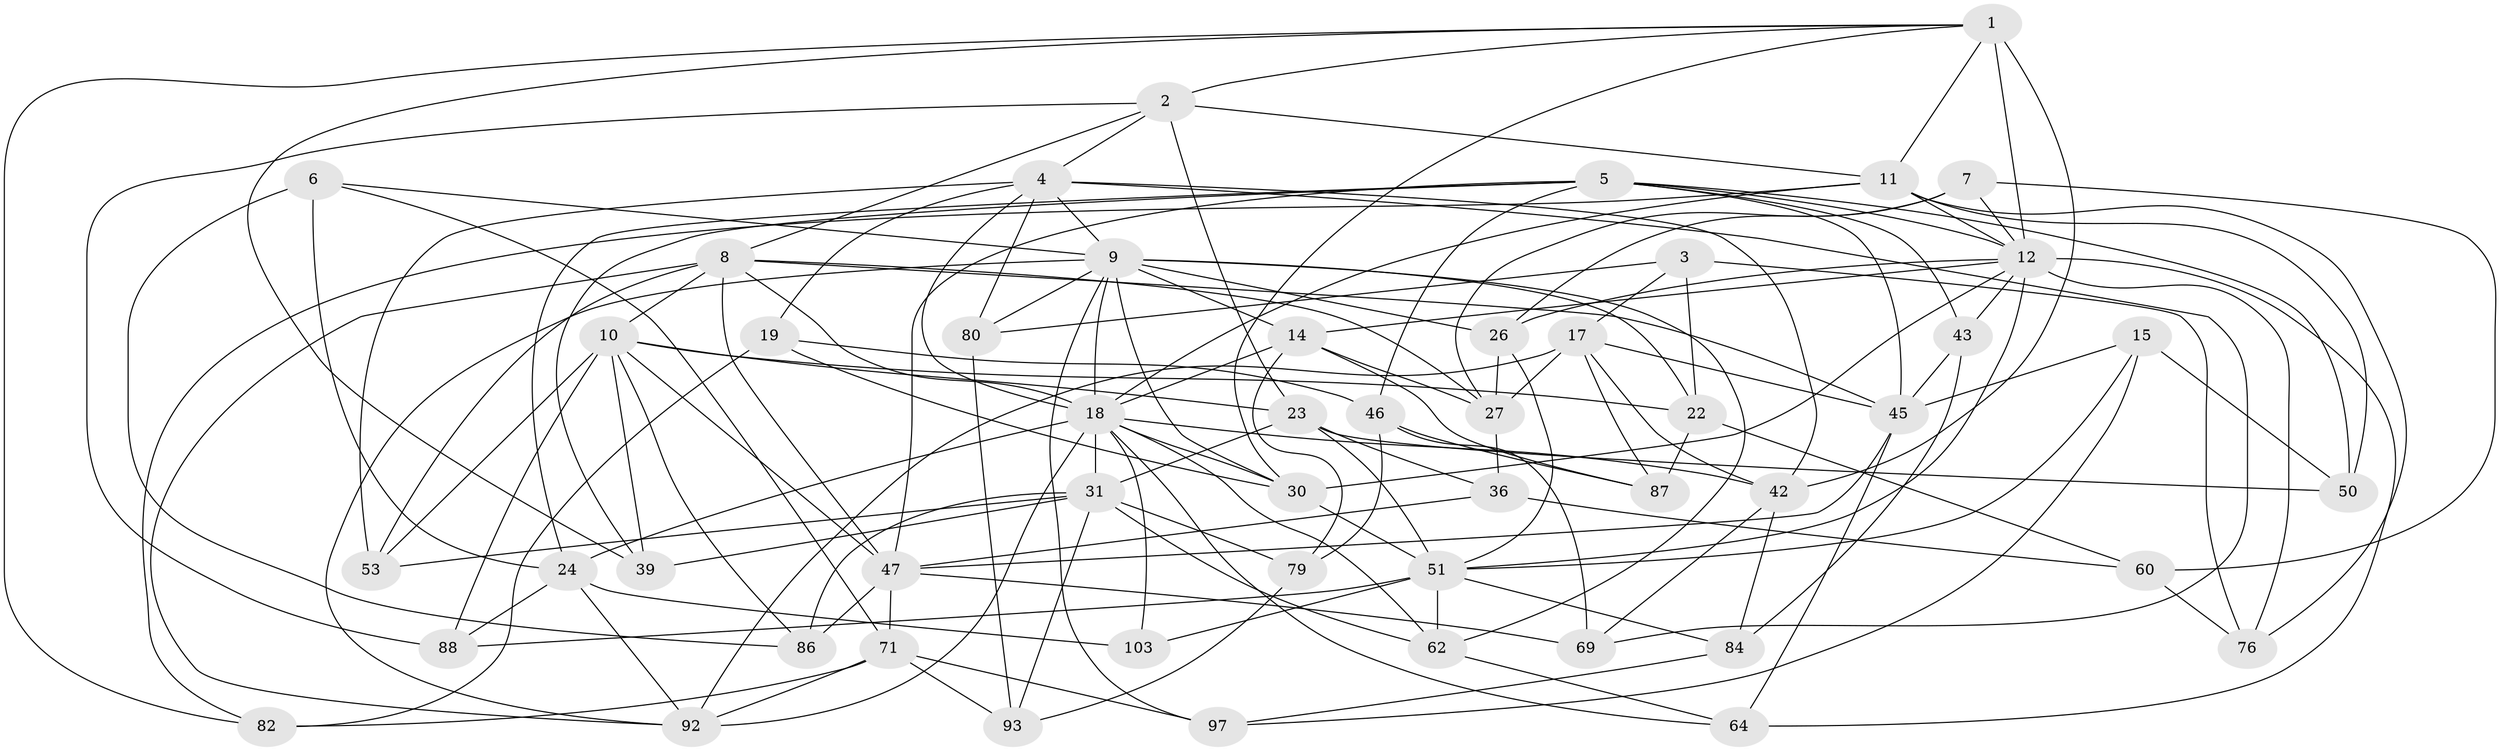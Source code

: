 // original degree distribution, {4: 1.0}
// Generated by graph-tools (version 1.1) at 2025/16/03/09/25 04:16:23]
// undirected, 51 vertices, 144 edges
graph export_dot {
graph [start="1"]
  node [color=gray90,style=filled];
  1 [super="+13"];
  2 [super="+61"];
  3;
  4 [super="+32"];
  5 [super="+38+21"];
  6;
  7;
  8 [super="+25"];
  9 [super="+28+34+58+63"];
  10 [super="+29"];
  11 [super="+94+37"];
  12 [super="+98+96+16"];
  14 [super="+41"];
  15;
  17 [super="+66"];
  18 [super="+101+20"];
  19;
  22 [super="+56"];
  23 [super="+78"];
  24 [super="+33"];
  26 [super="+83"];
  27 [super="+35"];
  30 [super="+89"];
  31 [super="+40"];
  36;
  39;
  42 [super="+44"];
  43;
  45 [super="+57+48"];
  46 [super="+77"];
  47 [super="+75+68"];
  50;
  51 [super="+55"];
  53;
  60;
  62 [super="+90"];
  64;
  69;
  71 [super="+85"];
  76;
  79;
  80;
  82;
  84;
  86;
  87;
  88;
  92 [super="+95"];
  93;
  97;
  103;
  1 -- 12 [weight=4];
  1 -- 2;
  1 -- 39;
  1 -- 42;
  1 -- 11;
  1 -- 82;
  1 -- 30;
  2 -- 4;
  2 -- 88;
  2 -- 8;
  2 -- 11;
  2 -- 23;
  3 -- 17;
  3 -- 76;
  3 -- 80;
  3 -- 22;
  4 -- 42;
  4 -- 80;
  4 -- 19;
  4 -- 53;
  4 -- 69;
  4 -- 18;
  4 -- 9;
  5 -- 46 [weight=2];
  5 -- 24;
  5 -- 45 [weight=2];
  5 -- 43;
  5 -- 12;
  5 -- 50;
  5 -- 39;
  5 -- 47;
  6 -- 24;
  6 -- 86;
  6 -- 71;
  6 -- 9;
  7 -- 60;
  7 -- 26;
  7 -- 27;
  7 -- 12;
  8 -- 53;
  8 -- 45;
  8 -- 27;
  8 -- 92;
  8 -- 18;
  8 -- 47;
  8 -- 10;
  9 -- 14;
  9 -- 22 [weight=2];
  9 -- 30;
  9 -- 18;
  9 -- 62;
  9 -- 80;
  9 -- 92;
  9 -- 97;
  9 -- 26;
  10 -- 53;
  10 -- 86;
  10 -- 88;
  10 -- 39;
  10 -- 22;
  10 -- 23;
  10 -- 47;
  11 -- 82;
  11 -- 76;
  11 -- 18;
  11 -- 50;
  11 -- 12 [weight=2];
  12 -- 30;
  12 -- 43;
  12 -- 51;
  12 -- 14;
  12 -- 64;
  12 -- 26 [weight=2];
  12 -- 76;
  14 -- 27;
  14 -- 79;
  14 -- 87;
  14 -- 18;
  15 -- 97;
  15 -- 50;
  15 -- 51;
  15 -- 45;
  17 -- 27;
  17 -- 92;
  17 -- 42;
  17 -- 45;
  17 -- 87;
  18 -- 31;
  18 -- 24;
  18 -- 30;
  18 -- 64;
  18 -- 103 [weight=2];
  18 -- 42;
  18 -- 92;
  18 -- 62;
  19 -- 82;
  19 -- 30;
  19 -- 46;
  22 -- 60;
  22 -- 87;
  23 -- 50;
  23 -- 36;
  23 -- 31;
  23 -- 51;
  24 -- 103;
  24 -- 88;
  24 -- 92;
  26 -- 27;
  26 -- 51;
  27 -- 36;
  30 -- 51;
  31 -- 93;
  31 -- 79;
  31 -- 53;
  31 -- 86;
  31 -- 39;
  31 -- 62;
  36 -- 60;
  36 -- 47;
  42 -- 84;
  42 -- 69;
  43 -- 84;
  43 -- 45;
  45 -- 47;
  45 -- 64;
  46 -- 79;
  46 -- 87;
  46 -- 69;
  47 -- 86;
  47 -- 69;
  47 -- 71;
  51 -- 103;
  51 -- 84;
  51 -- 88;
  51 -- 62 [weight=2];
  60 -- 76;
  62 -- 64;
  71 -- 97;
  71 -- 92;
  71 -- 82;
  71 -- 93;
  79 -- 93;
  80 -- 93;
  84 -- 97;
}
